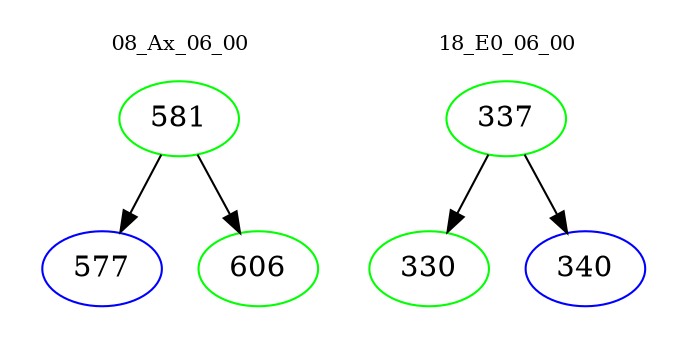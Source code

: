 digraph{
subgraph cluster_0 {
color = white
label = "08_Ax_06_00";
fontsize=10;
T0_581 [label="581", color="green"]
T0_581 -> T0_577 [color="black"]
T0_577 [label="577", color="blue"]
T0_581 -> T0_606 [color="black"]
T0_606 [label="606", color="green"]
}
subgraph cluster_1 {
color = white
label = "18_E0_06_00";
fontsize=10;
T1_337 [label="337", color="green"]
T1_337 -> T1_330 [color="black"]
T1_330 [label="330", color="green"]
T1_337 -> T1_340 [color="black"]
T1_340 [label="340", color="blue"]
}
}
